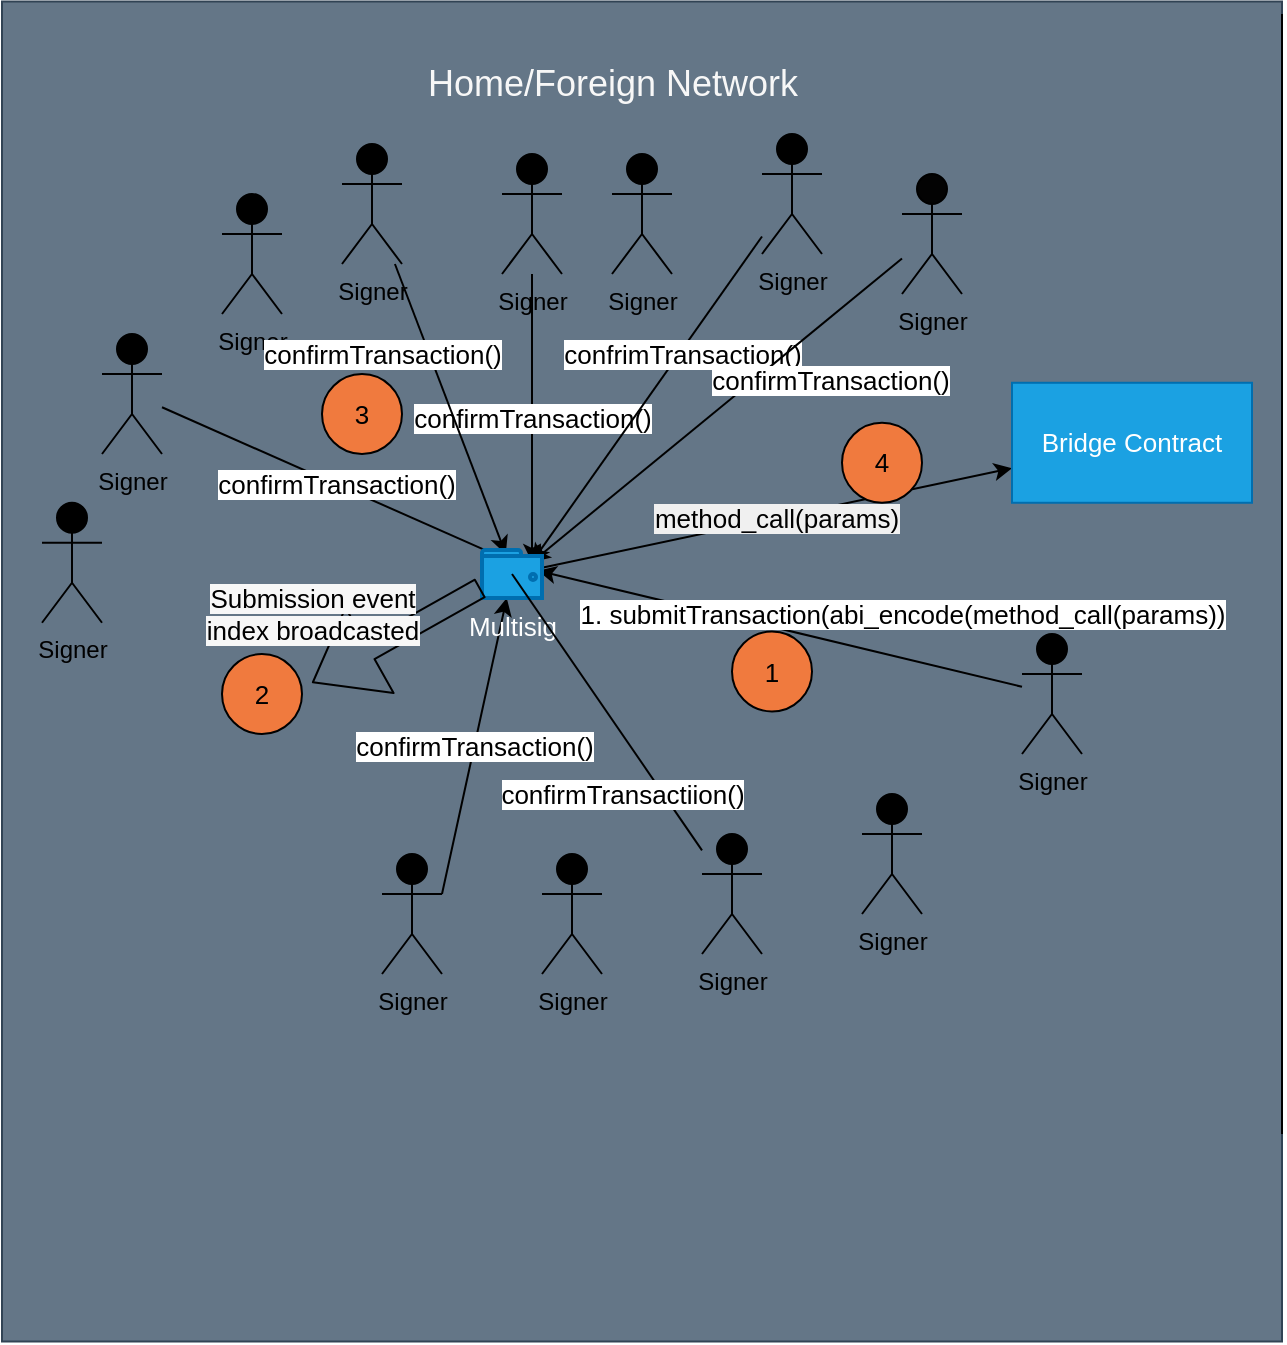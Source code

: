 <mxfile>
    <diagram id="1EBe2tYzhHy3d0gjnNcR" name="Page-1">
        <mxGraphModel dx="2810" dy="1223" grid="1" gridSize="10" guides="1" tooltips="1" connect="1" arrows="1" fold="1" page="1" pageScale="1" pageWidth="850" pageHeight="1100" math="0" shadow="0">
            <root>
                <mxCell id="0"/>
                <mxCell id="1" parent="0"/>
                <mxCell id="42" value="" style="rounded=0;whiteSpace=wrap;html=1;labelBackgroundColor=none;fontSize=18;direction=south;fillColor=#647687;strokeColor=#314354;fontColor=#ffffff;" parent="1" vertex="1">
                    <mxGeometry x="-200" y="3.75" width="640" height="670" as="geometry"/>
                </mxCell>
                <mxCell id="36" value="" style="endArrow=none;html=1;labelBackgroundColor=#FFFFFF;fontSize=18;fontColor=#F7F7F7;" parent="1" edge="1">
                    <mxGeometry width="50" height="50" relative="1" as="geometry">
                        <mxPoint x="440" y="10" as="sourcePoint"/>
                        <mxPoint x="440" y="570" as="targetPoint"/>
                    </mxGeometry>
                </mxCell>
                <mxCell id="38" value="Home/Foreign Network" style="text;html=1;align=center;verticalAlign=middle;resizable=0;points=[];autosize=1;strokeColor=none;fillColor=none;fontSize=18;fontColor=#F7F7F7;" parent="1" vertex="1">
                    <mxGeometry x="5" y="30" width="200" height="30" as="geometry"/>
                </mxCell>
                <mxCell id="91" value="confirmTransaction()" style="edgeStyle=none;html=1;fontSize=13;startArrow=none;exitX=1;exitY=0.333;exitDx=0;exitDy=0;exitPerimeter=0;" edge="1" parent="1" source="57" target="96">
                    <mxGeometry relative="1" as="geometry">
                        <mxPoint x="70" y="293.333" as="targetPoint"/>
                    </mxGeometry>
                </mxCell>
                <mxCell id="57" value="Signer" style="shape=umlActor;verticalLabelPosition=bottom;verticalAlign=top;html=1;outlineConnect=0;fillColor=#000000;" vertex="1" parent="1">
                    <mxGeometry x="-10" y="430" width="30" height="60" as="geometry"/>
                </mxCell>
                <mxCell id="99" value="1. submitTransaction(abi_encode(method_call(params))" style="edgeStyle=none;html=1;entryX=0.937;entryY=0.431;entryDx=0;entryDy=0;entryPerimeter=0;fontSize=13;" edge="1" parent="1" source="58" target="96">
                    <mxGeometry x="-0.463" y="-21" relative="1" as="geometry">
                        <mxPoint as="offset"/>
                    </mxGeometry>
                </mxCell>
                <mxCell id="58" value="Signer" style="shape=umlActor;verticalLabelPosition=bottom;verticalAlign=top;html=1;outlineConnect=0;fillColor=#000000;" vertex="1" parent="1">
                    <mxGeometry x="310" y="320" width="30" height="60" as="geometry"/>
                </mxCell>
                <mxCell id="59" value="Signer" style="shape=umlActor;verticalLabelPosition=bottom;verticalAlign=top;html=1;outlineConnect=0;fillColor=#000000;" vertex="1" parent="1">
                    <mxGeometry x="-180" y="254.38" width="30" height="60" as="geometry"/>
                </mxCell>
                <mxCell id="60" value="Signer" style="shape=umlActor;verticalLabelPosition=bottom;verticalAlign=top;html=1;outlineConnect=0;fillColor=#000000;" vertex="1" parent="1">
                    <mxGeometry x="70" y="430" width="30" height="60" as="geometry"/>
                </mxCell>
                <mxCell id="83" value="confirmTransaction()" style="edgeStyle=none;html=1;entryX=0.75;entryY=0.1;entryDx=0;entryDy=0;entryPerimeter=0;fontSize=13;" edge="1" parent="1" source="61">
                    <mxGeometry relative="1" as="geometry">
                        <mxPoint x="65" y="284" as="targetPoint"/>
                    </mxGeometry>
                </mxCell>
                <mxCell id="61" value="Signer" style="shape=umlActor;verticalLabelPosition=bottom;verticalAlign=top;html=1;outlineConnect=0;fillColor=#000000;" vertex="1" parent="1">
                    <mxGeometry x="50" y="80" width="30" height="60" as="geometry"/>
                </mxCell>
                <mxCell id="62" value="Signer" style="shape=umlActor;verticalLabelPosition=bottom;verticalAlign=top;html=1;outlineConnect=0;fillColor=#000000;" vertex="1" parent="1">
                    <mxGeometry x="150" y="420" width="30" height="60" as="geometry"/>
                </mxCell>
                <mxCell id="63" value="Signer" style="shape=umlActor;verticalLabelPosition=bottom;verticalAlign=top;html=1;outlineConnect=0;fillColor=#000000;" vertex="1" parent="1">
                    <mxGeometry x="230" y="400" width="30" height="60" as="geometry"/>
                </mxCell>
                <mxCell id="92" value="confirmTransaction()" style="edgeStyle=none;html=1;entryX=0.25;entryY=0.1;entryDx=0;entryDy=0;entryPerimeter=0;fontSize=13;" edge="1" parent="1" source="64">
                    <mxGeometry relative="1" as="geometry">
                        <mxPoint x="55" y="284" as="targetPoint"/>
                    </mxGeometry>
                </mxCell>
                <mxCell id="64" value="Signer" style="shape=umlActor;verticalLabelPosition=bottom;verticalAlign=top;html=1;outlineConnect=0;fillColor=#000000;" vertex="1" parent="1">
                    <mxGeometry x="-150" y="170" width="30" height="60" as="geometry"/>
                </mxCell>
                <mxCell id="65" value="Signer" style="shape=umlActor;verticalLabelPosition=bottom;verticalAlign=top;html=1;outlineConnect=0;fillColor=#000000;" vertex="1" parent="1">
                    <mxGeometry x="-90" y="100" width="30" height="60" as="geometry"/>
                </mxCell>
                <mxCell id="82" value="confirmTransaction()" style="edgeStyle=none;html=1;fontSize=13;" edge="1" parent="1" source="66">
                    <mxGeometry x="-0.488" y="-22" relative="1" as="geometry">
                        <mxPoint x="51.875" y="280" as="targetPoint"/>
                        <mxPoint as="offset"/>
                    </mxGeometry>
                </mxCell>
                <mxCell id="66" value="Signer" style="shape=umlActor;verticalLabelPosition=bottom;verticalAlign=top;html=1;outlineConnect=0;fillColor=#000000;" vertex="1" parent="1">
                    <mxGeometry x="-30.0" y="75" width="30" height="60" as="geometry"/>
                </mxCell>
                <mxCell id="67" value="Signer" style="shape=umlActor;verticalLabelPosition=bottom;verticalAlign=top;html=1;outlineConnect=0;direction=east;fillColor=#000000;" vertex="1" parent="1">
                    <mxGeometry x="105" y="80" width="30" height="60" as="geometry"/>
                </mxCell>
                <mxCell id="85" value="confrimTransaction()" style="edgeStyle=none;html=1;entryX=0.75;entryY=0.1;entryDx=0;entryDy=0;entryPerimeter=0;fontSize=13;" edge="1" parent="1" source="68">
                    <mxGeometry x="-0.287" y="1" relative="1" as="geometry">
                        <mxPoint x="65" y="284" as="targetPoint"/>
                        <mxPoint as="offset"/>
                    </mxGeometry>
                </mxCell>
                <mxCell id="68" value="Signer" style="shape=umlActor;verticalLabelPosition=bottom;verticalAlign=top;html=1;outlineConnect=0;fillColor=#000000;" vertex="1" parent="1">
                    <mxGeometry x="180" y="70" width="30" height="60" as="geometry"/>
                </mxCell>
                <mxCell id="86" value="confirmTransaction()" style="edgeStyle=none;html=1;entryX=0.75;entryY=0.1;entryDx=0;entryDy=0;entryPerimeter=0;fontSize=13;" edge="1" parent="1" source="69">
                    <mxGeometry x="-0.445" y="24" relative="1" as="geometry">
                        <mxPoint x="65" y="284" as="targetPoint"/>
                        <mxPoint as="offset"/>
                    </mxGeometry>
                </mxCell>
                <mxCell id="69" value="Signer" style="shape=umlActor;verticalLabelPosition=bottom;verticalAlign=top;html=1;outlineConnect=0;fillColor=#030303;" vertex="1" parent="1">
                    <mxGeometry x="250" y="90" width="30" height="60" as="geometry"/>
                </mxCell>
                <mxCell id="93" value="1" style="ellipse;whiteSpace=wrap;html=1;aspect=fixed;fontSize=13;fillColor=#F07A3E;" vertex="1" parent="1">
                    <mxGeometry x="165" y="318.75" width="40" height="40" as="geometry"/>
                </mxCell>
                <mxCell id="113" value="&lt;span style=&quot;background-color: rgb(240 , 240 , 240)&quot;&gt;method_call(params)&lt;/span&gt;" style="edgeStyle=none;html=1;labelBackgroundColor=none;fontSize=13;" edge="1" parent="1" source="96" target="112">
                    <mxGeometry relative="1" as="geometry"/>
                </mxCell>
                <mxCell id="96" value="Multisig" style="html=1;verticalLabelPosition=bottom;align=center;labelBackgroundColor=none;verticalAlign=top;strokeWidth=2;strokeColor=#006EAF;shadow=0;dashed=0;shape=mxgraph.ios7.icons.wallet;fontSize=13;fillColor=#1ba1e2;fontColor=#ffffff;" vertex="1" parent="1">
                    <mxGeometry x="40" y="278" width="30" height="24" as="geometry"/>
                </mxCell>
                <mxCell id="98" value="confirmTransactiion()" style="edgeStyle=none;html=1;entryX=0.5;entryY=0.5;entryDx=0;entryDy=0;entryPerimeter=0;fontSize=13;endArrow=none;" edge="1" parent="1" source="62" target="96">
                    <mxGeometry x="-0.453" y="17" relative="1" as="geometry">
                        <mxPoint x="160" y="333.696" as="sourcePoint"/>
                        <mxPoint x="60" y="300" as="targetPoint"/>
                        <mxPoint as="offset"/>
                    </mxGeometry>
                </mxCell>
                <mxCell id="103" value="&lt;span style=&quot;background-color: rgb(247 , 247 , 247)&quot;&gt;Submission event&lt;br&gt;index broadcasted&lt;/span&gt;" style="shape=flexArrow;endArrow=classic;html=1;fontSize=13;exitX=-0.023;exitY=0.791;exitDx=0;exitDy=0;exitPerimeter=0;endWidth=38;endSize=10.51;labelBackgroundColor=none;" edge="1" parent="1" source="96">
                    <mxGeometry x="0.652" y="-30" width="50" height="50" relative="1" as="geometry">
                        <mxPoint x="5" y="294.38" as="sourcePoint"/>
                        <mxPoint x="-45" y="344.38" as="targetPoint"/>
                        <mxPoint as="offset"/>
                    </mxGeometry>
                </mxCell>
                <mxCell id="105" value="2" style="ellipse;whiteSpace=wrap;html=1;aspect=fixed;fontSize=13;fillColor=#F07A3E;" vertex="1" parent="1">
                    <mxGeometry x="-90" y="330" width="40" height="40" as="geometry"/>
                </mxCell>
                <mxCell id="106" value="3" style="ellipse;whiteSpace=wrap;html=1;aspect=fixed;fontSize=13;fillColor=#F07A3E;" vertex="1" parent="1">
                    <mxGeometry x="-40" y="190" width="40" height="40" as="geometry"/>
                </mxCell>
                <mxCell id="112" value="Bridge Contract" style="rounded=0;whiteSpace=wrap;html=1;labelBackgroundColor=none;fontSize=13;fillColor=#1ba1e2;fontColor=#ffffff;strokeColor=#006EAF;" vertex="1" parent="1">
                    <mxGeometry x="305" y="194.38" width="120" height="60" as="geometry"/>
                </mxCell>
                <mxCell id="114" value="4" style="ellipse;whiteSpace=wrap;html=1;aspect=fixed;fontSize=13;fillColor=#F07A3E;" vertex="1" parent="1">
                    <mxGeometry x="220" y="214.38" width="40" height="40" as="geometry"/>
                </mxCell>
            </root>
        </mxGraphModel>
    </diagram>
</mxfile>